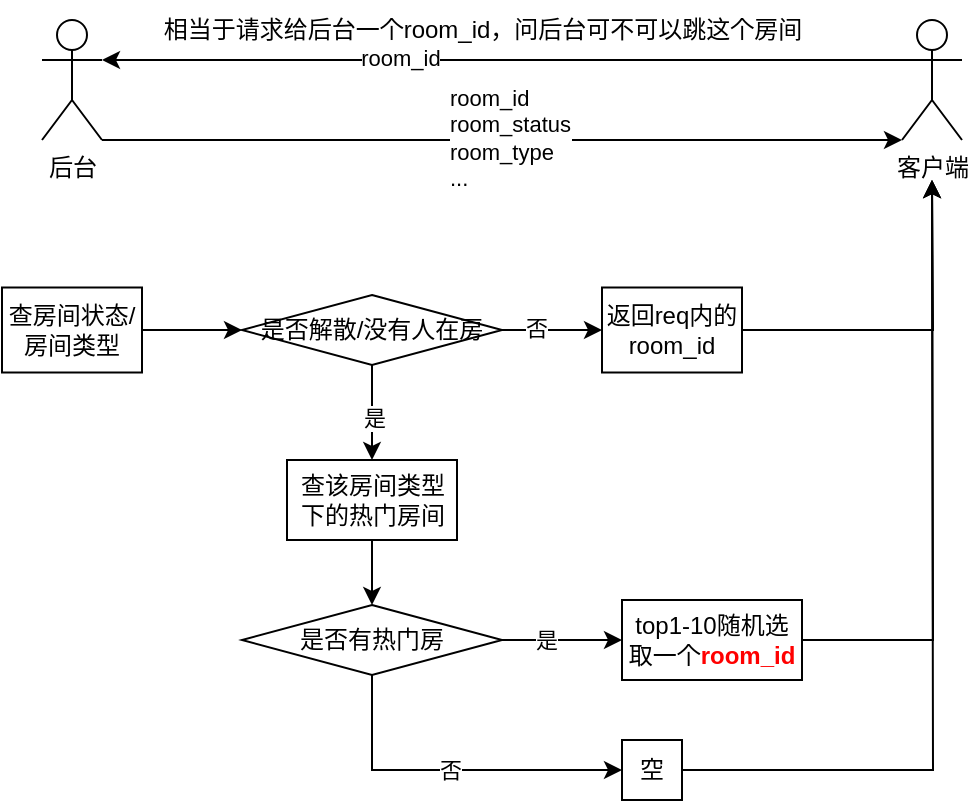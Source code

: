 <mxfile version="20.1.1" type="github">
  <diagram id="ESWjqEVwajmQgYlpGQFN" name="Page-1">
    <mxGraphModel dx="748" dy="481" grid="1" gridSize="10" guides="1" tooltips="1" connect="1" arrows="1" fold="1" page="1" pageScale="1" pageWidth="850" pageHeight="1100" math="0" shadow="0">
      <root>
        <mxCell id="0" />
        <mxCell id="1" parent="0" />
        <mxCell id="a1ss5Xw0R-tbOBl-LW1k-8" style="edgeStyle=orthogonalEdgeStyle;rounded=0;orthogonalLoop=1;jettySize=auto;html=1;exitX=1;exitY=1;exitDx=0;exitDy=0;exitPerimeter=0;entryX=0;entryY=1;entryDx=0;entryDy=0;entryPerimeter=0;" edge="1" parent="1" source="a1ss5Xw0R-tbOBl-LW1k-1" target="a1ss5Xw0R-tbOBl-LW1k-2">
          <mxGeometry relative="1" as="geometry">
            <Array as="points">
              <mxPoint x="330" y="290" />
              <mxPoint x="330" y="290" />
            </Array>
          </mxGeometry>
        </mxCell>
        <mxCell id="a1ss5Xw0R-tbOBl-LW1k-9" value="room_id&lt;br&gt;room_status&lt;br&gt;room_type&lt;br&gt;..." style="edgeLabel;html=1;align=left;verticalAlign=middle;resizable=0;points=[];" vertex="1" connectable="0" parent="a1ss5Xw0R-tbOBl-LW1k-8">
          <mxGeometry x="-0.14" y="1" relative="1" as="geometry">
            <mxPoint as="offset" />
          </mxGeometry>
        </mxCell>
        <mxCell id="a1ss5Xw0R-tbOBl-LW1k-1" value="后台" style="shape=umlActor;verticalLabelPosition=bottom;verticalAlign=top;html=1;outlineConnect=0;" vertex="1" parent="1">
          <mxGeometry x="100" y="230" width="30" height="60" as="geometry" />
        </mxCell>
        <mxCell id="a1ss5Xw0R-tbOBl-LW1k-4" style="edgeStyle=orthogonalEdgeStyle;rounded=0;orthogonalLoop=1;jettySize=auto;html=1;exitX=0;exitY=0.333;exitDx=0;exitDy=0;exitPerimeter=0;entryX=1;entryY=0.333;entryDx=0;entryDy=0;entryPerimeter=0;" edge="1" parent="1" source="a1ss5Xw0R-tbOBl-LW1k-2" target="a1ss5Xw0R-tbOBl-LW1k-1">
          <mxGeometry relative="1" as="geometry" />
        </mxCell>
        <mxCell id="a1ss5Xw0R-tbOBl-LW1k-5" value="room_id" style="edgeLabel;html=1;align=center;verticalAlign=middle;resizable=0;points=[];" vertex="1" connectable="0" parent="a1ss5Xw0R-tbOBl-LW1k-4">
          <mxGeometry x="0.255" y="-1" relative="1" as="geometry">
            <mxPoint as="offset" />
          </mxGeometry>
        </mxCell>
        <mxCell id="a1ss5Xw0R-tbOBl-LW1k-2" value="客户端" style="shape=umlActor;verticalLabelPosition=bottom;verticalAlign=top;html=1;outlineConnect=0;" vertex="1" parent="1">
          <mxGeometry x="530" y="230" width="30" height="60" as="geometry" />
        </mxCell>
        <mxCell id="a1ss5Xw0R-tbOBl-LW1k-6" value="相当于请求给后台一个room_id，问后台可不可以跳这个房间" style="text;html=1;align=center;verticalAlign=middle;resizable=0;points=[];autosize=1;strokeColor=none;fillColor=none;" vertex="1" parent="1">
          <mxGeometry x="150" y="220" width="340" height="30" as="geometry" />
        </mxCell>
        <mxCell id="a1ss5Xw0R-tbOBl-LW1k-13" value="" style="edgeStyle=orthogonalEdgeStyle;rounded=0;orthogonalLoop=1;jettySize=auto;html=1;" edge="1" parent="1" source="a1ss5Xw0R-tbOBl-LW1k-11" target="a1ss5Xw0R-tbOBl-LW1k-12">
          <mxGeometry relative="1" as="geometry" />
        </mxCell>
        <mxCell id="a1ss5Xw0R-tbOBl-LW1k-11" value="查房间状态/房间类型" style="rounded=0;whiteSpace=wrap;html=1;" vertex="1" parent="1">
          <mxGeometry x="80" y="363.75" width="70" height="42.5" as="geometry" />
        </mxCell>
        <mxCell id="a1ss5Xw0R-tbOBl-LW1k-15" style="edgeStyle=orthogonalEdgeStyle;rounded=0;orthogonalLoop=1;jettySize=auto;html=1;exitX=0.5;exitY=1;exitDx=0;exitDy=0;" edge="1" parent="1" source="a1ss5Xw0R-tbOBl-LW1k-12" target="a1ss5Xw0R-tbOBl-LW1k-14">
          <mxGeometry relative="1" as="geometry" />
        </mxCell>
        <mxCell id="a1ss5Xw0R-tbOBl-LW1k-16" value="是" style="edgeLabel;html=1;align=center;verticalAlign=middle;resizable=0;points=[];" vertex="1" connectable="0" parent="a1ss5Xw0R-tbOBl-LW1k-15">
          <mxGeometry x="0.099" y="1" relative="1" as="geometry">
            <mxPoint as="offset" />
          </mxGeometry>
        </mxCell>
        <mxCell id="a1ss5Xw0R-tbOBl-LW1k-27" style="edgeStyle=orthogonalEdgeStyle;rounded=0;orthogonalLoop=1;jettySize=auto;html=1;exitX=1;exitY=0.5;exitDx=0;exitDy=0;fontColor=#FF0000;" edge="1" parent="1" source="a1ss5Xw0R-tbOBl-LW1k-12" target="a1ss5Xw0R-tbOBl-LW1k-26">
          <mxGeometry relative="1" as="geometry" />
        </mxCell>
        <mxCell id="a1ss5Xw0R-tbOBl-LW1k-28" value="&lt;font color=&quot;#000000&quot;&gt;否&lt;/font&gt;" style="edgeLabel;html=1;align=center;verticalAlign=middle;resizable=0;points=[];fontColor=#FF0000;" vertex="1" connectable="0" parent="a1ss5Xw0R-tbOBl-LW1k-27">
          <mxGeometry x="-0.34" y="1" relative="1" as="geometry">
            <mxPoint as="offset" />
          </mxGeometry>
        </mxCell>
        <mxCell id="a1ss5Xw0R-tbOBl-LW1k-12" value="是否解散/没有人在房" style="rhombus;whiteSpace=wrap;html=1;rounded=0;" vertex="1" parent="1">
          <mxGeometry x="200" y="367.5" width="130" height="35" as="geometry" />
        </mxCell>
        <mxCell id="a1ss5Xw0R-tbOBl-LW1k-21" style="edgeStyle=orthogonalEdgeStyle;rounded=0;orthogonalLoop=1;jettySize=auto;html=1;exitX=0.5;exitY=1;exitDx=0;exitDy=0;entryX=0.5;entryY=0;entryDx=0;entryDy=0;" edge="1" parent="1" source="a1ss5Xw0R-tbOBl-LW1k-14" target="a1ss5Xw0R-tbOBl-LW1k-20">
          <mxGeometry relative="1" as="geometry" />
        </mxCell>
        <mxCell id="a1ss5Xw0R-tbOBl-LW1k-14" value="查该房间类型下的热门房间" style="rounded=0;whiteSpace=wrap;html=1;" vertex="1" parent="1">
          <mxGeometry x="222.5" y="450" width="85" height="40" as="geometry" />
        </mxCell>
        <mxCell id="a1ss5Xw0R-tbOBl-LW1k-23" value="" style="edgeStyle=orthogonalEdgeStyle;rounded=0;orthogonalLoop=1;jettySize=auto;html=1;" edge="1" parent="1" source="a1ss5Xw0R-tbOBl-LW1k-20" target="a1ss5Xw0R-tbOBl-LW1k-22">
          <mxGeometry relative="1" as="geometry" />
        </mxCell>
        <mxCell id="a1ss5Xw0R-tbOBl-LW1k-24" value="是" style="edgeLabel;html=1;align=center;verticalAlign=middle;resizable=0;points=[];" vertex="1" connectable="0" parent="a1ss5Xw0R-tbOBl-LW1k-23">
          <mxGeometry x="-0.276" relative="1" as="geometry">
            <mxPoint as="offset" />
          </mxGeometry>
        </mxCell>
        <mxCell id="a1ss5Xw0R-tbOBl-LW1k-31" value="否" style="edgeStyle=orthogonalEdgeStyle;rounded=0;orthogonalLoop=1;jettySize=auto;html=1;exitX=0.5;exitY=1;exitDx=0;exitDy=0;entryX=0;entryY=0.5;entryDx=0;entryDy=0;fontColor=#000000;" edge="1" parent="1" source="a1ss5Xw0R-tbOBl-LW1k-20" target="a1ss5Xw0R-tbOBl-LW1k-30">
          <mxGeometry relative="1" as="geometry" />
        </mxCell>
        <mxCell id="a1ss5Xw0R-tbOBl-LW1k-20" value="是否有热门房" style="rhombus;whiteSpace=wrap;html=1;rounded=0;" vertex="1" parent="1">
          <mxGeometry x="200" y="522.5" width="130" height="35" as="geometry" />
        </mxCell>
        <mxCell id="a1ss5Xw0R-tbOBl-LW1k-25" style="edgeStyle=orthogonalEdgeStyle;rounded=0;orthogonalLoop=1;jettySize=auto;html=1;exitX=1;exitY=0.5;exitDx=0;exitDy=0;" edge="1" parent="1" source="a1ss5Xw0R-tbOBl-LW1k-22">
          <mxGeometry relative="1" as="geometry">
            <mxPoint x="545" y="310" as="targetPoint" />
          </mxGeometry>
        </mxCell>
        <mxCell id="a1ss5Xw0R-tbOBl-LW1k-22" value="top1-10随机选取一个&lt;b&gt;&lt;font color=&quot;#ff0000&quot;&gt;room_id&lt;/font&gt;&lt;/b&gt;" style="whiteSpace=wrap;html=1;rounded=0;" vertex="1" parent="1">
          <mxGeometry x="390" y="520" width="90" height="40" as="geometry" />
        </mxCell>
        <mxCell id="a1ss5Xw0R-tbOBl-LW1k-29" style="edgeStyle=orthogonalEdgeStyle;rounded=0;orthogonalLoop=1;jettySize=auto;html=1;exitX=1;exitY=0.5;exitDx=0;exitDy=0;fontColor=#000000;" edge="1" parent="1" source="a1ss5Xw0R-tbOBl-LW1k-26">
          <mxGeometry relative="1" as="geometry">
            <mxPoint x="545" y="310" as="targetPoint" />
          </mxGeometry>
        </mxCell>
        <mxCell id="a1ss5Xw0R-tbOBl-LW1k-26" value="返回req内的room_id" style="rounded=0;whiteSpace=wrap;html=1;" vertex="1" parent="1">
          <mxGeometry x="380" y="363.75" width="70" height="42.5" as="geometry" />
        </mxCell>
        <mxCell id="a1ss5Xw0R-tbOBl-LW1k-32" style="edgeStyle=orthogonalEdgeStyle;rounded=0;orthogonalLoop=1;jettySize=auto;html=1;exitX=1;exitY=0.5;exitDx=0;exitDy=0;fontColor=#000000;" edge="1" parent="1" source="a1ss5Xw0R-tbOBl-LW1k-30">
          <mxGeometry relative="1" as="geometry">
            <mxPoint x="545" y="310" as="targetPoint" />
          </mxGeometry>
        </mxCell>
        <mxCell id="a1ss5Xw0R-tbOBl-LW1k-30" value="空" style="whiteSpace=wrap;html=1;rounded=0;" vertex="1" parent="1">
          <mxGeometry x="390" y="590" width="30" height="30" as="geometry" />
        </mxCell>
      </root>
    </mxGraphModel>
  </diagram>
</mxfile>
